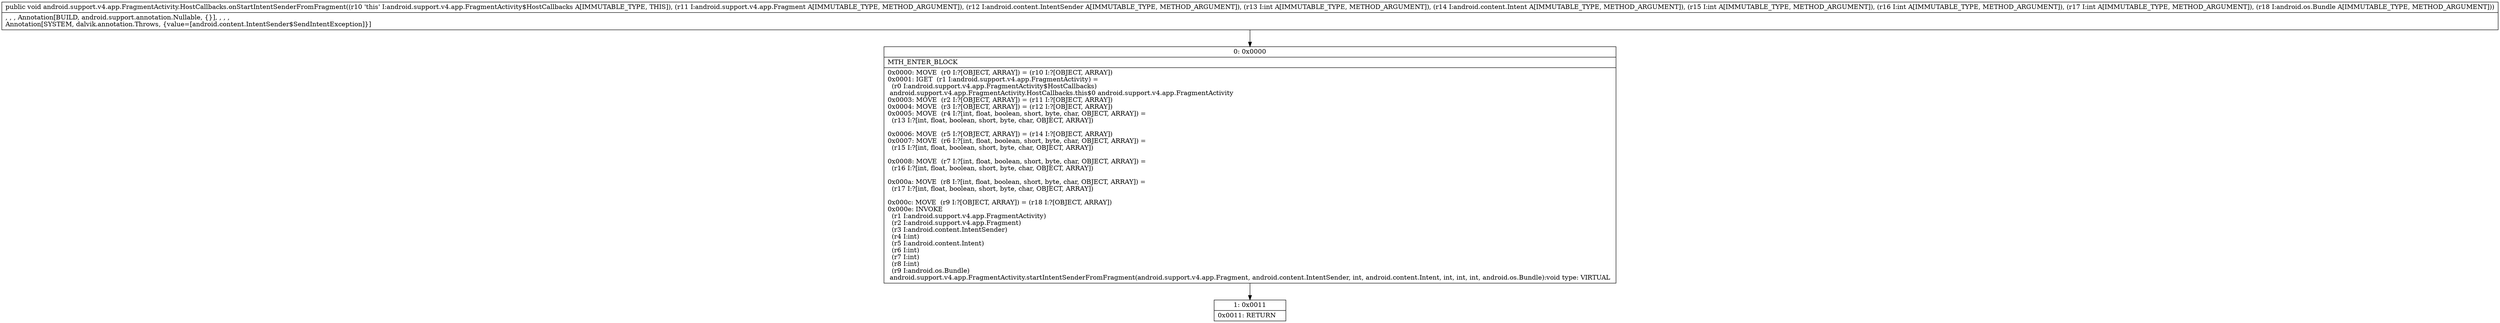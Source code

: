 digraph "CFG forandroid.support.v4.app.FragmentActivity.HostCallbacks.onStartIntentSenderFromFragment(Landroid\/support\/v4\/app\/Fragment;Landroid\/content\/IntentSender;ILandroid\/content\/Intent;IIILandroid\/os\/Bundle;)V" {
Node_0 [shape=record,label="{0\:\ 0x0000|MTH_ENTER_BLOCK\l|0x0000: MOVE  (r0 I:?[OBJECT, ARRAY]) = (r10 I:?[OBJECT, ARRAY]) \l0x0001: IGET  (r1 I:android.support.v4.app.FragmentActivity) = \l  (r0 I:android.support.v4.app.FragmentActivity$HostCallbacks)\l android.support.v4.app.FragmentActivity.HostCallbacks.this$0 android.support.v4.app.FragmentActivity \l0x0003: MOVE  (r2 I:?[OBJECT, ARRAY]) = (r11 I:?[OBJECT, ARRAY]) \l0x0004: MOVE  (r3 I:?[OBJECT, ARRAY]) = (r12 I:?[OBJECT, ARRAY]) \l0x0005: MOVE  (r4 I:?[int, float, boolean, short, byte, char, OBJECT, ARRAY]) = \l  (r13 I:?[int, float, boolean, short, byte, char, OBJECT, ARRAY])\l \l0x0006: MOVE  (r5 I:?[OBJECT, ARRAY]) = (r14 I:?[OBJECT, ARRAY]) \l0x0007: MOVE  (r6 I:?[int, float, boolean, short, byte, char, OBJECT, ARRAY]) = \l  (r15 I:?[int, float, boolean, short, byte, char, OBJECT, ARRAY])\l \l0x0008: MOVE  (r7 I:?[int, float, boolean, short, byte, char, OBJECT, ARRAY]) = \l  (r16 I:?[int, float, boolean, short, byte, char, OBJECT, ARRAY])\l \l0x000a: MOVE  (r8 I:?[int, float, boolean, short, byte, char, OBJECT, ARRAY]) = \l  (r17 I:?[int, float, boolean, short, byte, char, OBJECT, ARRAY])\l \l0x000c: MOVE  (r9 I:?[OBJECT, ARRAY]) = (r18 I:?[OBJECT, ARRAY]) \l0x000e: INVOKE  \l  (r1 I:android.support.v4.app.FragmentActivity)\l  (r2 I:android.support.v4.app.Fragment)\l  (r3 I:android.content.IntentSender)\l  (r4 I:int)\l  (r5 I:android.content.Intent)\l  (r6 I:int)\l  (r7 I:int)\l  (r8 I:int)\l  (r9 I:android.os.Bundle)\l android.support.v4.app.FragmentActivity.startIntentSenderFromFragment(android.support.v4.app.Fragment, android.content.IntentSender, int, android.content.Intent, int, int, int, android.os.Bundle):void type: VIRTUAL \l}"];
Node_1 [shape=record,label="{1\:\ 0x0011|0x0011: RETURN   \l}"];
MethodNode[shape=record,label="{public void android.support.v4.app.FragmentActivity.HostCallbacks.onStartIntentSenderFromFragment((r10 'this' I:android.support.v4.app.FragmentActivity$HostCallbacks A[IMMUTABLE_TYPE, THIS]), (r11 I:android.support.v4.app.Fragment A[IMMUTABLE_TYPE, METHOD_ARGUMENT]), (r12 I:android.content.IntentSender A[IMMUTABLE_TYPE, METHOD_ARGUMENT]), (r13 I:int A[IMMUTABLE_TYPE, METHOD_ARGUMENT]), (r14 I:android.content.Intent A[IMMUTABLE_TYPE, METHOD_ARGUMENT]), (r15 I:int A[IMMUTABLE_TYPE, METHOD_ARGUMENT]), (r16 I:int A[IMMUTABLE_TYPE, METHOD_ARGUMENT]), (r17 I:int A[IMMUTABLE_TYPE, METHOD_ARGUMENT]), (r18 I:android.os.Bundle A[IMMUTABLE_TYPE, METHOD_ARGUMENT]))  | , , , Annotation[BUILD, android.support.annotation.Nullable, \{\}], , , , \lAnnotation[SYSTEM, dalvik.annotation.Throws, \{value=[android.content.IntentSender$SendIntentException]\}]\l}"];
MethodNode -> Node_0;
Node_0 -> Node_1;
}

